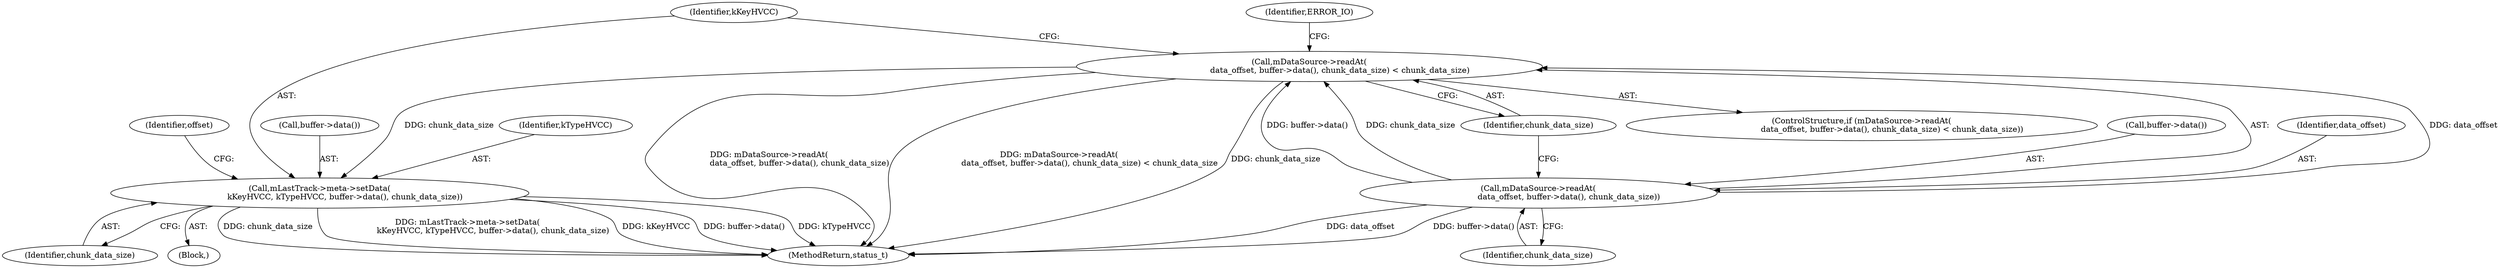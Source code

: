 digraph "0_Android_6fe85f7e15203e48df2cc3e8e1c4bc6ad49dc968@API" {
"1002169" [label="(Call,mDataSource->readAt(\n                        data_offset, buffer->data(), chunk_data_size) < chunk_data_size)"];
"1002170" [label="(Call,mDataSource->readAt(\n                        data_offset, buffer->data(), chunk_data_size))"];
"1002178" [label="(Call,mLastTrack->meta->setData(\n                    kKeyHVCC, kTypeHVCC, buffer->data(), chunk_data_size))"];
"1002181" [label="(Call,buffer->data())"];
"1002182" [label="(Identifier,chunk_data_size)"];
"1002168" [label="(ControlStructure,if (mDataSource->readAt(\n                        data_offset, buffer->data(), chunk_data_size) < chunk_data_size))"];
"1002172" [label="(Call,buffer->data())"];
"1002170" [label="(Call,mDataSource->readAt(\n                        data_offset, buffer->data(), chunk_data_size))"];
"1002173" [label="(Identifier,chunk_data_size)"];
"1002180" [label="(Identifier,kTypeHVCC)"];
"1002179" [label="(Identifier,kKeyHVCC)"];
"1002174" [label="(Identifier,chunk_data_size)"];
"1002162" [label="(Block,)"];
"1002169" [label="(Call,mDataSource->readAt(\n                        data_offset, buffer->data(), chunk_data_size) < chunk_data_size)"];
"1002171" [label="(Identifier,data_offset)"];
"1002931" [label="(MethodReturn,status_t)"];
"1002178" [label="(Call,mLastTrack->meta->setData(\n                    kKeyHVCC, kTypeHVCC, buffer->data(), chunk_data_size))"];
"1002177" [label="(Identifier,ERROR_IO)"];
"1002185" [label="(Identifier,offset)"];
"1002169" -> "1002168"  [label="AST: "];
"1002169" -> "1002174"  [label="CFG: "];
"1002170" -> "1002169"  [label="AST: "];
"1002174" -> "1002169"  [label="AST: "];
"1002177" -> "1002169"  [label="CFG: "];
"1002179" -> "1002169"  [label="CFG: "];
"1002169" -> "1002931"  [label="DDG: chunk_data_size"];
"1002169" -> "1002931"  [label="DDG: mDataSource->readAt(\n                        data_offset, buffer->data(), chunk_data_size)"];
"1002169" -> "1002931"  [label="DDG: mDataSource->readAt(\n                        data_offset, buffer->data(), chunk_data_size) < chunk_data_size"];
"1002170" -> "1002169"  [label="DDG: data_offset"];
"1002170" -> "1002169"  [label="DDG: buffer->data()"];
"1002170" -> "1002169"  [label="DDG: chunk_data_size"];
"1002169" -> "1002178"  [label="DDG: chunk_data_size"];
"1002170" -> "1002173"  [label="CFG: "];
"1002171" -> "1002170"  [label="AST: "];
"1002172" -> "1002170"  [label="AST: "];
"1002173" -> "1002170"  [label="AST: "];
"1002174" -> "1002170"  [label="CFG: "];
"1002170" -> "1002931"  [label="DDG: data_offset"];
"1002170" -> "1002931"  [label="DDG: buffer->data()"];
"1002178" -> "1002162"  [label="AST: "];
"1002178" -> "1002182"  [label="CFG: "];
"1002179" -> "1002178"  [label="AST: "];
"1002180" -> "1002178"  [label="AST: "];
"1002181" -> "1002178"  [label="AST: "];
"1002182" -> "1002178"  [label="AST: "];
"1002185" -> "1002178"  [label="CFG: "];
"1002178" -> "1002931"  [label="DDG: chunk_data_size"];
"1002178" -> "1002931"  [label="DDG: mLastTrack->meta->setData(\n                    kKeyHVCC, kTypeHVCC, buffer->data(), chunk_data_size)"];
"1002178" -> "1002931"  [label="DDG: kKeyHVCC"];
"1002178" -> "1002931"  [label="DDG: buffer->data()"];
"1002178" -> "1002931"  [label="DDG: kTypeHVCC"];
}
